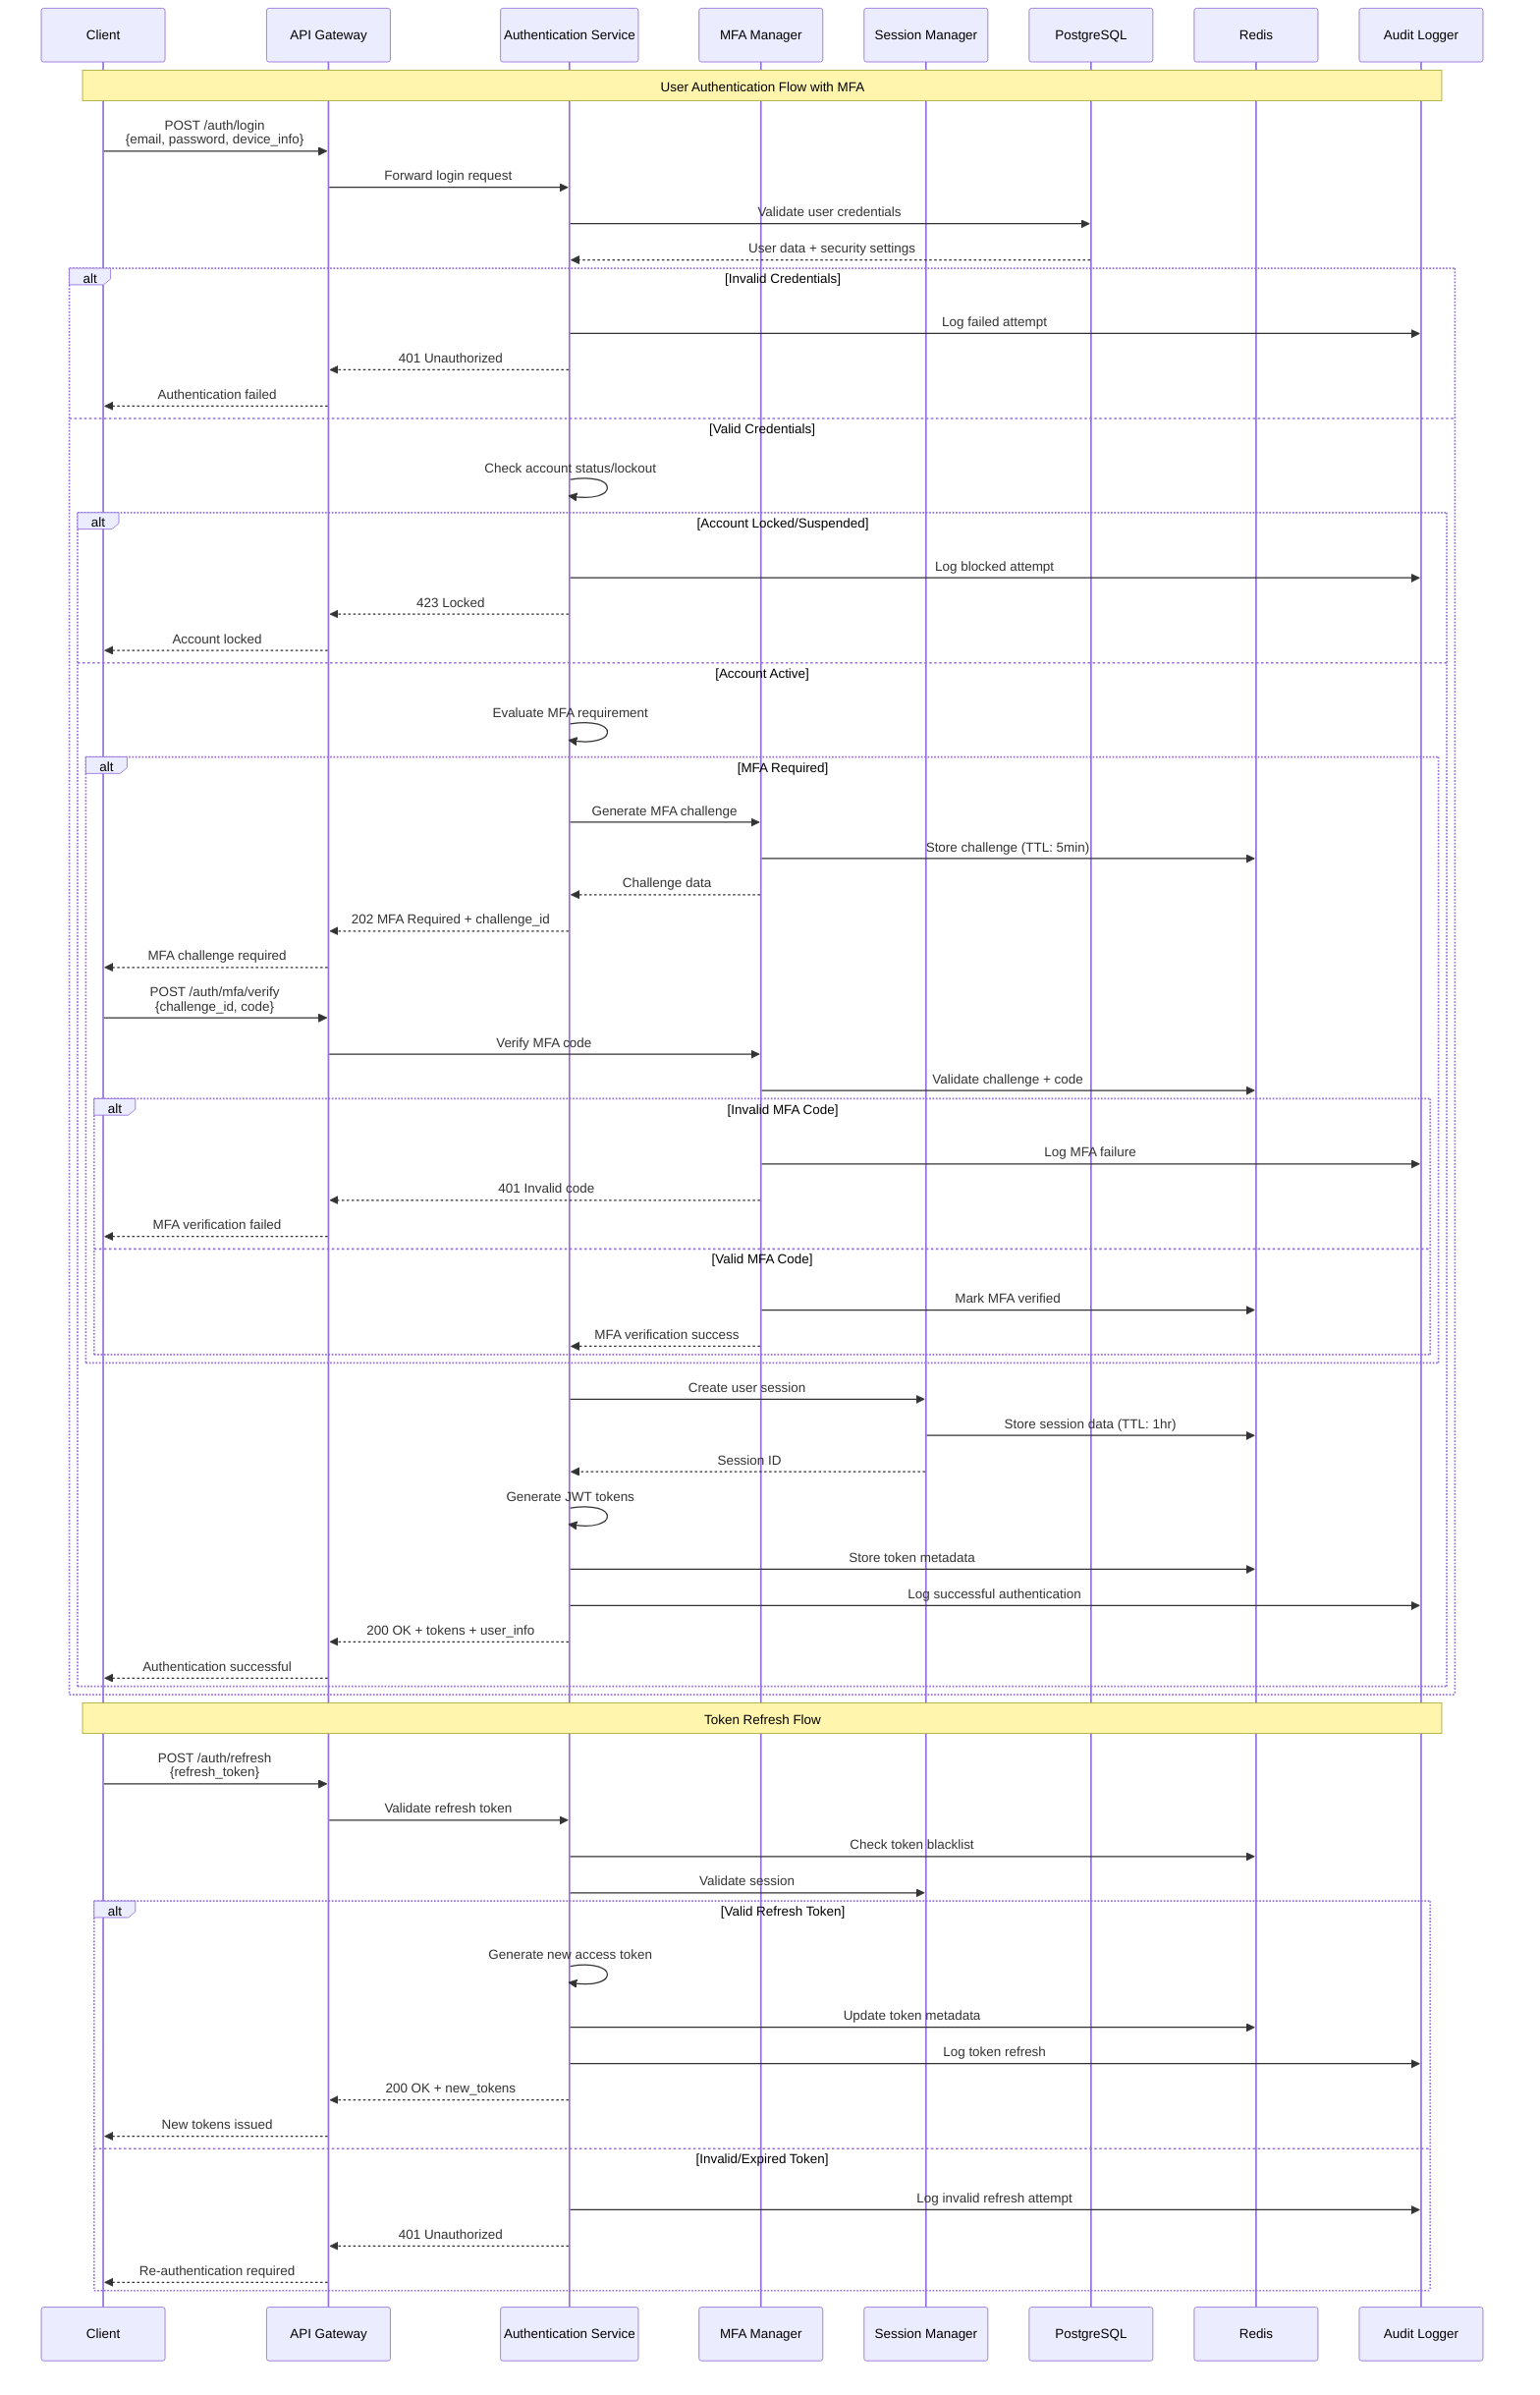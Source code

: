 sequenceDiagram
    participant Client
    participant Gateway as API Gateway
    participant Auth as Authentication Service
    participant MFA as MFA Manager
    participant Session as Session Manager
    participant DB as PostgreSQL
    participant Cache as Redis
    participant Audit as Audit Logger

    Note over Client,Audit: User Authentication Flow with MFA

    %% Initial Login Request
    Client->>Gateway: POST /auth/login<br/>{email, password, device_info}
    Gateway->>Auth: Forward login request
    
    %% Credential Validation
    Auth->>DB: Validate user credentials
    DB-->>Auth: User data + security settings
    
    alt Invalid Credentials
        Auth->>Audit: Log failed attempt
        Auth-->>Gateway: 401 Unauthorized
        Gateway-->>Client: Authentication failed
    else Valid Credentials
        Auth->>Auth: Check account status/lockout
        
        alt Account Locked/Suspended
            Auth->>Audit: Log blocked attempt
            Auth-->>Gateway: 423 Locked
            Gateway-->>Client: Account locked
        else Account Active
            %% Check MFA Requirement
            Auth->>Auth: Evaluate MFA requirement
            
            alt MFA Required
                Auth->>MFA: Generate MFA challenge
                MFA->>Cache: Store challenge (TTL: 5min)
                MFA-->>Auth: Challenge data
                Auth-->>Gateway: 202 MFA Required + challenge_id
                Gateway-->>Client: MFA challenge required
                
                %% MFA Verification
                Client->>Gateway: POST /auth/mfa/verify<br/>{challenge_id, code}
                Gateway->>MFA: Verify MFA code
                MFA->>Cache: Validate challenge + code
                
                alt Invalid MFA Code
                    MFA->>Audit: Log MFA failure
                    MFA-->>Gateway: 401 Invalid code
                    Gateway-->>Client: MFA verification failed
                else Valid MFA Code
                    MFA->>Cache: Mark MFA verified
                    MFA-->>Auth: MFA verification success
                end
            end
            
            %% Session and Token Creation
            Auth->>Session: Create user session
            Session->>Cache: Store session data (TTL: 1hr)
            Session-->>Auth: Session ID
            
            Auth->>Auth: Generate JWT tokens
            Auth->>Cache: Store token metadata
            Auth->>Audit: Log successful authentication
            
            Auth-->>Gateway: 200 OK + tokens + user_info
            Gateway-->>Client: Authentication successful
        end
    end

    Note over Client,Audit: Token Refresh Flow
    
    %% Token Refresh
    Client->>Gateway: POST /auth/refresh<br/>{refresh_token}
    Gateway->>Auth: Validate refresh token
    Auth->>Cache: Check token blacklist
    Auth->>Session: Validate session
    
    alt Valid Refresh Token
        Auth->>Auth: Generate new access token
        Auth->>Cache: Update token metadata
        Auth->>Audit: Log token refresh
        Auth-->>Gateway: 200 OK + new_tokens
        Gateway-->>Client: New tokens issued
    else Invalid/Expired Token
        Auth->>Audit: Log invalid refresh attempt
        Auth-->>Gateway: 401 Unauthorized
        Gateway-->>Client: Re-authentication required
    end